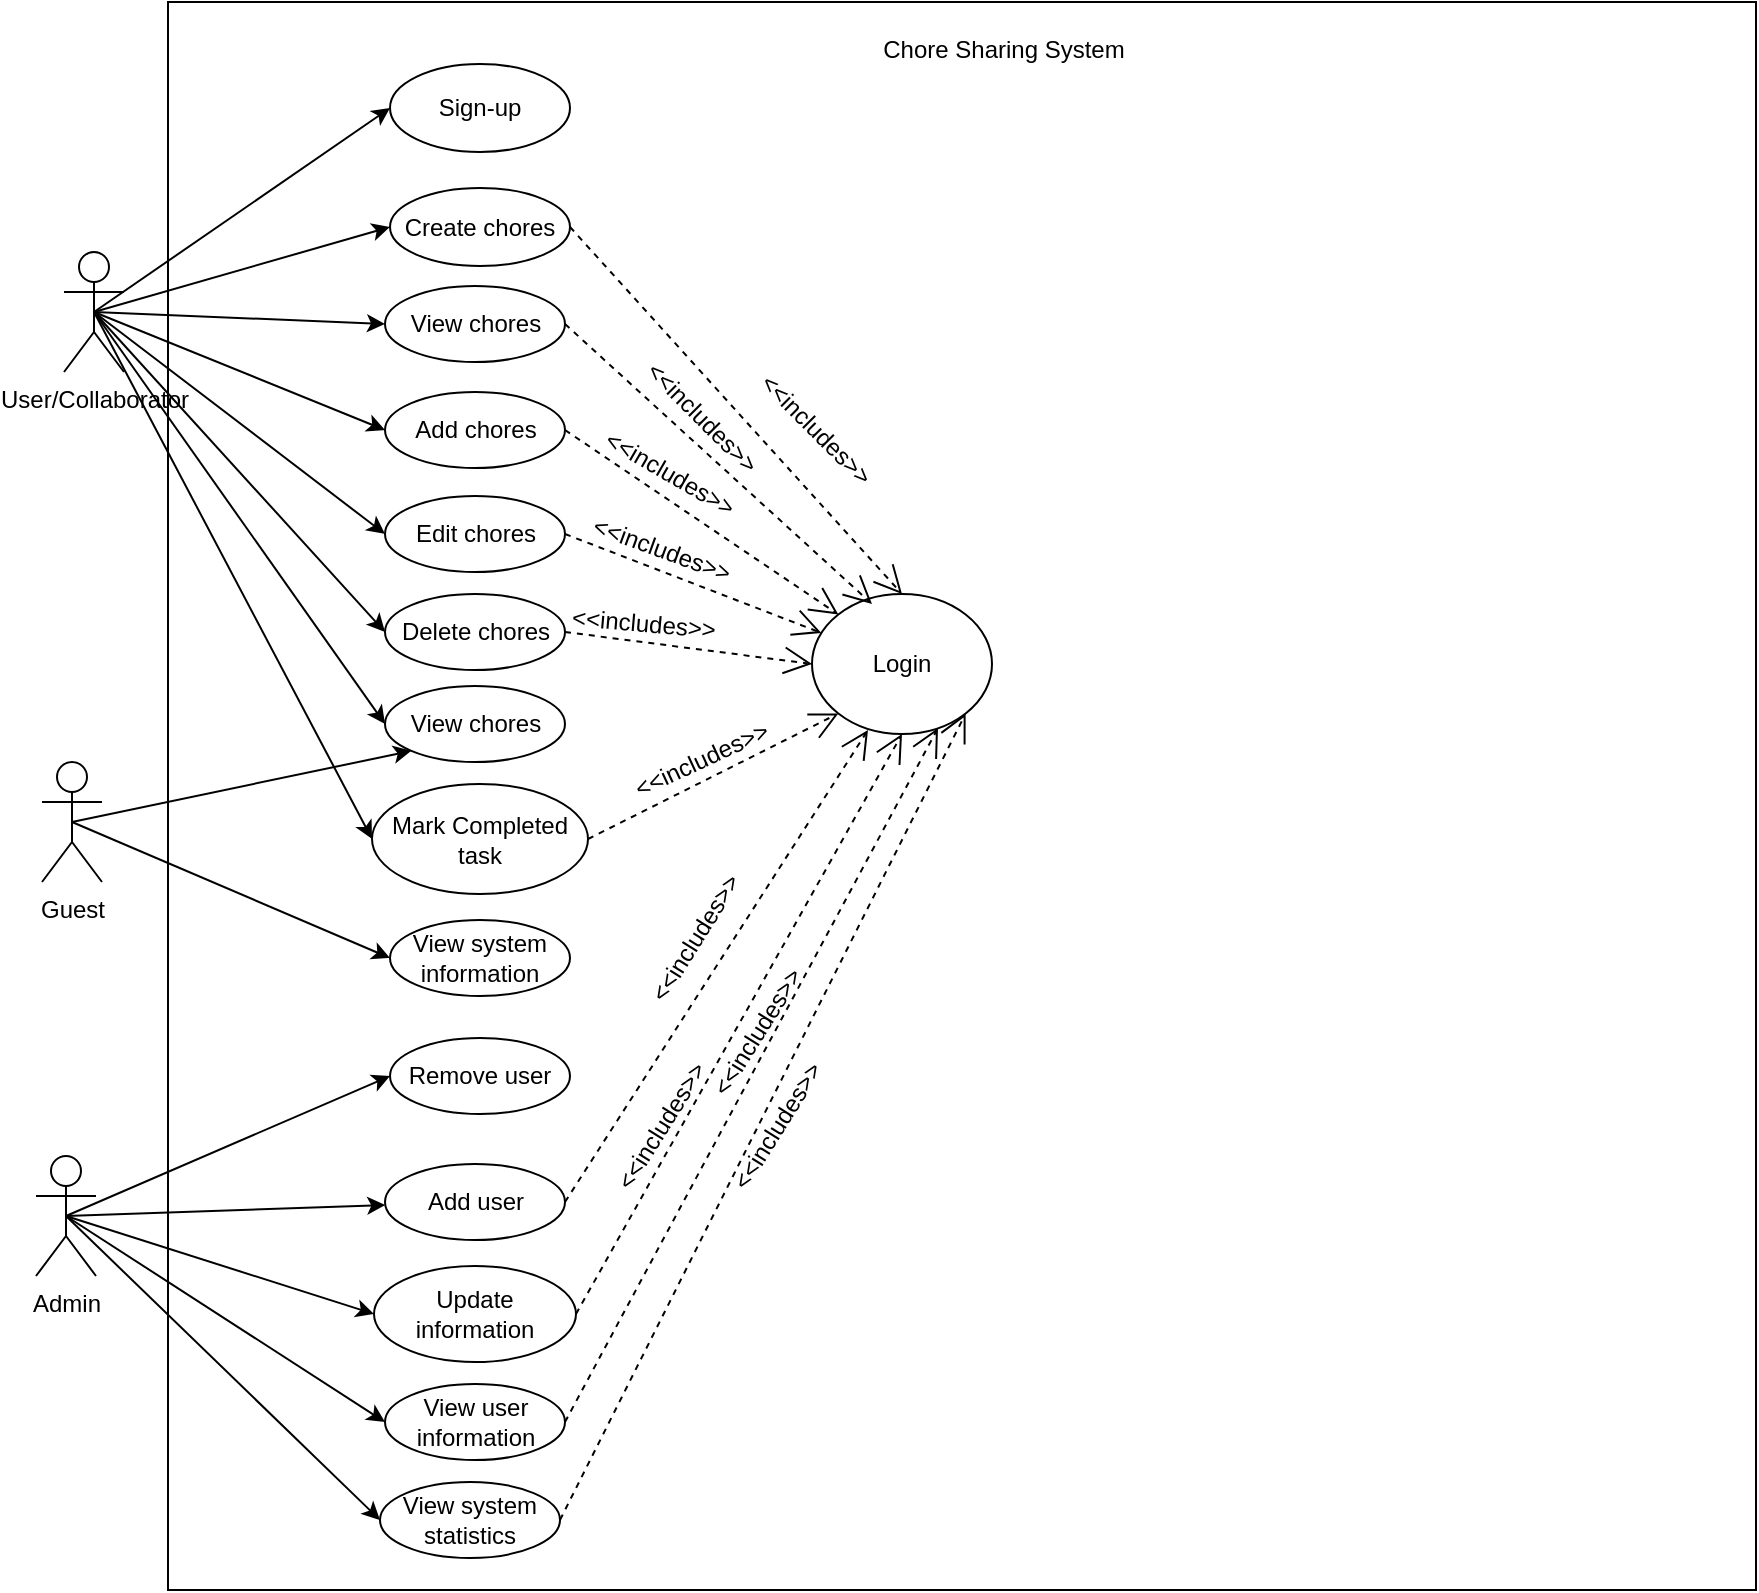 <mxfile version="20.8.18" type="device"><diagram name="Page-1" id="qNLHzyE6fZu-DQ99s-hu"><mxGraphModel dx="794" dy="1694" grid="0" gridSize="10" guides="1" tooltips="1" connect="1" arrows="1" fold="1" page="1" pageScale="1" pageWidth="827" pageHeight="1169" math="0" shadow="0"><root><mxCell id="0"/><mxCell id="1" parent="0"/><mxCell id="5NdW4i8yGZdW7Wfyy0fG-1" value="" style="whiteSpace=wrap;html=1;aspect=fixed;" parent="1" vertex="1"><mxGeometry x="86" y="-104" width="794" height="794" as="geometry"/></mxCell><mxCell id="5NdW4i8yGZdW7Wfyy0fG-2" value="Chore Sharing System" style="text;html=1;strokeColor=none;fillColor=none;align=center;verticalAlign=middle;whiteSpace=wrap;rounded=0;" parent="1" vertex="1"><mxGeometry x="426" y="-94" width="156" height="27" as="geometry"/></mxCell><mxCell id="5NdW4i8yGZdW7Wfyy0fG-3" value="User/Collaborator" style="shape=umlActor;verticalLabelPosition=bottom;verticalAlign=top;html=1;outlineConnect=0;" parent="1" vertex="1"><mxGeometry x="34" y="21" width="30" height="60" as="geometry"/></mxCell><mxCell id="5NdW4i8yGZdW7Wfyy0fG-4" value="Admin" style="shape=umlActor;verticalLabelPosition=bottom;verticalAlign=top;html=1;outlineConnect=0;" parent="1" vertex="1"><mxGeometry x="20" y="473" width="30" height="60" as="geometry"/></mxCell><mxCell id="5NdW4i8yGZdW7Wfyy0fG-5" value="Login" style="ellipse;whiteSpace=wrap;html=1;" parent="1" vertex="1"><mxGeometry x="408" y="192" width="90" height="70" as="geometry"/></mxCell><mxCell id="5NdW4i8yGZdW7Wfyy0fG-6" value="Create chores" style="ellipse;whiteSpace=wrap;html=1;" parent="1" vertex="1"><mxGeometry x="197" y="-11" width="90" height="39" as="geometry"/></mxCell><mxCell id="5NdW4i8yGZdW7Wfyy0fG-7" value="View chores" style="ellipse;whiteSpace=wrap;html=1;" parent="1" vertex="1"><mxGeometry x="194.5" y="38" width="90" height="38" as="geometry"/></mxCell><mxCell id="5NdW4i8yGZdW7Wfyy0fG-8" value="Update information" style="ellipse;whiteSpace=wrap;html=1;" parent="1" vertex="1"><mxGeometry x="189" y="528" width="101" height="48" as="geometry"/></mxCell><mxCell id="5NdW4i8yGZdW7Wfyy0fG-10" value="" style="endArrow=classic;html=1;rounded=0;exitX=0.5;exitY=0.5;exitDx=0;exitDy=0;exitPerimeter=0;entryX=0;entryY=0.5;entryDx=0;entryDy=0;" parent="1" source="5NdW4i8yGZdW7Wfyy0fG-3" target="5NdW4i8yGZdW7Wfyy0fG-7" edge="1"><mxGeometry width="50" height="50" relative="1" as="geometry"><mxPoint x="59" y="61" as="sourcePoint"/><mxPoint x="227" y="63" as="targetPoint"/></mxGeometry></mxCell><mxCell id="5NdW4i8yGZdW7Wfyy0fG-11" value="" style="endArrow=classic;html=1;rounded=0;exitX=0.5;exitY=0.5;exitDx=0;exitDy=0;exitPerimeter=0;entryX=0;entryY=0.5;entryDx=0;entryDy=0;" parent="1" source="5NdW4i8yGZdW7Wfyy0fG-4" target="5NdW4i8yGZdW7Wfyy0fG-8" edge="1"><mxGeometry width="50" height="50" relative="1" as="geometry"><mxPoint x="69" y="71" as="sourcePoint"/><mxPoint x="237" y="73" as="targetPoint"/></mxGeometry></mxCell><mxCell id="5NdW4i8yGZdW7Wfyy0fG-12" value="" style="endArrow=open;endSize=12;dashed=1;html=1;rounded=0;exitX=1;exitY=0.5;exitDx=0;exitDy=0;entryX=0.5;entryY=0;entryDx=0;entryDy=0;" parent="1" source="5NdW4i8yGZdW7Wfyy0fG-6" target="5NdW4i8yGZdW7Wfyy0fG-5" edge="1"><mxGeometry width="160" relative="1" as="geometry"><mxPoint x="346" y="126" as="sourcePoint"/><mxPoint x="506" y="126" as="targetPoint"/></mxGeometry></mxCell><mxCell id="5NdW4i8yGZdW7Wfyy0fG-13" value="" style="endArrow=open;endSize=12;dashed=1;html=1;rounded=0;exitX=1;exitY=0.5;exitDx=0;exitDy=0;" parent="1" source="5NdW4i8yGZdW7Wfyy0fG-7" edge="1"><mxGeometry width="160" relative="1" as="geometry"><mxPoint x="301.5" y="57" as="sourcePoint"/><mxPoint x="438" y="197" as="targetPoint"/></mxGeometry></mxCell><mxCell id="5NdW4i8yGZdW7Wfyy0fG-14" value="" style="endArrow=open;endSize=12;dashed=1;html=1;rounded=0;exitX=1;exitY=0.5;exitDx=0;exitDy=0;entryX=0.5;entryY=1;entryDx=0;entryDy=0;" parent="1" source="5NdW4i8yGZdW7Wfyy0fG-8" target="5NdW4i8yGZdW7Wfyy0fG-5" edge="1"><mxGeometry width="160" relative="1" as="geometry"><mxPoint x="327" y="74" as="sourcePoint"/><mxPoint x="473" y="212" as="targetPoint"/></mxGeometry></mxCell><mxCell id="yICZkkUuVJEjh6V4Jwdf-2" value="Sign-up" style="ellipse;whiteSpace=wrap;html=1;" vertex="1" parent="1"><mxGeometry x="197" y="-73" width="90" height="44" as="geometry"/></mxCell><mxCell id="yICZkkUuVJEjh6V4Jwdf-4" value="Add chores" style="ellipse;whiteSpace=wrap;html=1;" vertex="1" parent="1"><mxGeometry x="194.5" y="91" width="90" height="38" as="geometry"/></mxCell><mxCell id="yICZkkUuVJEjh6V4Jwdf-5" value="Edit chores" style="ellipse;whiteSpace=wrap;html=1;" vertex="1" parent="1"><mxGeometry x="194.5" y="143" width="90" height="38" as="geometry"/></mxCell><mxCell id="yICZkkUuVJEjh6V4Jwdf-6" value="Delete chores" style="ellipse;whiteSpace=wrap;html=1;" vertex="1" parent="1"><mxGeometry x="194.5" y="192" width="90" height="38" as="geometry"/></mxCell><mxCell id="yICZkkUuVJEjh6V4Jwdf-7" value="View chores" style="ellipse;whiteSpace=wrap;html=1;" vertex="1" parent="1"><mxGeometry x="194.5" y="238" width="90" height="38" as="geometry"/></mxCell><mxCell id="yICZkkUuVJEjh6V4Jwdf-8" value="Mark Completed task" style="ellipse;whiteSpace=wrap;html=1;" vertex="1" parent="1"><mxGeometry x="188" y="287" width="108" height="55" as="geometry"/></mxCell><mxCell id="yICZkkUuVJEjh6V4Jwdf-9" value="&amp;lt;&amp;lt;includes&amp;gt;&amp;gt;" style="text;html=1;strokeColor=none;fillColor=none;align=center;verticalAlign=middle;whiteSpace=wrap;rounded=0;rotation=45;" vertex="1" parent="1"><mxGeometry x="380" y="95" width="60" height="30" as="geometry"/></mxCell><mxCell id="yICZkkUuVJEjh6V4Jwdf-10" value="Add user" style="ellipse;whiteSpace=wrap;html=1;" vertex="1" parent="1"><mxGeometry x="194.5" y="477" width="90" height="38" as="geometry"/></mxCell><mxCell id="yICZkkUuVJEjh6V4Jwdf-11" value="Remove user" style="ellipse;whiteSpace=wrap;html=1;" vertex="1" parent="1"><mxGeometry x="197" y="414" width="90" height="38" as="geometry"/></mxCell><mxCell id="yICZkkUuVJEjh6V4Jwdf-12" value="View user information" style="ellipse;whiteSpace=wrap;html=1;" vertex="1" parent="1"><mxGeometry x="194.5" y="587" width="90" height="38" as="geometry"/></mxCell><mxCell id="yICZkkUuVJEjh6V4Jwdf-13" value="View system statistics" style="ellipse;whiteSpace=wrap;html=1;" vertex="1" parent="1"><mxGeometry x="192" y="636" width="90" height="38" as="geometry"/></mxCell><mxCell id="yICZkkUuVJEjh6V4Jwdf-14" value="" style="endArrow=classic;html=1;rounded=0;entryX=0;entryY=0.5;entryDx=0;entryDy=0;" edge="1" parent="1" target="yICZkkUuVJEjh6V4Jwdf-2"><mxGeometry width="50" height="50" relative="1" as="geometry"><mxPoint x="49" y="51" as="sourcePoint"/><mxPoint x="205" y="127" as="targetPoint"/></mxGeometry></mxCell><mxCell id="yICZkkUuVJEjh6V4Jwdf-15" value="" style="endArrow=classic;html=1;rounded=0;entryX=0;entryY=0.5;entryDx=0;entryDy=0;exitX=0.5;exitY=0.5;exitDx=0;exitDy=0;exitPerimeter=0;" edge="1" parent="1" source="5NdW4i8yGZdW7Wfyy0fG-3" target="5NdW4i8yGZdW7Wfyy0fG-6"><mxGeometry width="50" height="50" relative="1" as="geometry"><mxPoint x="69" y="71" as="sourcePoint"/><mxPoint x="215" y="137" as="targetPoint"/></mxGeometry></mxCell><mxCell id="yICZkkUuVJEjh6V4Jwdf-16" value="Guest" style="shape=umlActor;verticalLabelPosition=bottom;verticalAlign=top;html=1;outlineConnect=0;" vertex="1" parent="1"><mxGeometry x="23" y="276" width="30" height="60" as="geometry"/></mxCell><mxCell id="yICZkkUuVJEjh6V4Jwdf-17" value="View system information" style="ellipse;whiteSpace=wrap;html=1;" vertex="1" parent="1"><mxGeometry x="197" y="355" width="90" height="38" as="geometry"/></mxCell><mxCell id="yICZkkUuVJEjh6V4Jwdf-18" value="" style="endArrow=classic;html=1;rounded=0;entryX=0;entryY=0.5;entryDx=0;entryDy=0;exitX=0.5;exitY=0.5;exitDx=0;exitDy=0;exitPerimeter=0;" edge="1" parent="1" source="5NdW4i8yGZdW7Wfyy0fG-3" target="yICZkkUuVJEjh6V4Jwdf-4"><mxGeometry width="50" height="50" relative="1" as="geometry"><mxPoint x="51" y="49" as="sourcePoint"/><mxPoint x="207" y="19" as="targetPoint"/></mxGeometry></mxCell><mxCell id="yICZkkUuVJEjh6V4Jwdf-19" value="" style="endArrow=classic;html=1;rounded=0;entryX=0;entryY=0.5;entryDx=0;entryDy=0;exitX=0.5;exitY=0.5;exitDx=0;exitDy=0;exitPerimeter=0;" edge="1" parent="1" source="5NdW4i8yGZdW7Wfyy0fG-3" target="yICZkkUuVJEjh6V4Jwdf-5"><mxGeometry width="50" height="50" relative="1" as="geometry"><mxPoint x="69" y="71" as="sourcePoint"/><mxPoint x="217" y="29" as="targetPoint"/></mxGeometry></mxCell><mxCell id="yICZkkUuVJEjh6V4Jwdf-20" value="" style="endArrow=classic;html=1;rounded=0;entryX=0;entryY=0.5;entryDx=0;entryDy=0;exitX=0.5;exitY=0.5;exitDx=0;exitDy=0;exitPerimeter=0;" edge="1" parent="1" source="5NdW4i8yGZdW7Wfyy0fG-3" target="yICZkkUuVJEjh6V4Jwdf-6"><mxGeometry width="50" height="50" relative="1" as="geometry"><mxPoint x="59" y="61" as="sourcePoint"/><mxPoint x="205" y="172" as="targetPoint"/></mxGeometry></mxCell><mxCell id="yICZkkUuVJEjh6V4Jwdf-21" value="" style="endArrow=classic;html=1;rounded=0;entryX=0;entryY=0.5;entryDx=0;entryDy=0;exitX=0.5;exitY=0.5;exitDx=0;exitDy=0;exitPerimeter=0;" edge="1" parent="1" source="5NdW4i8yGZdW7Wfyy0fG-3" target="yICZkkUuVJEjh6V4Jwdf-7"><mxGeometry width="50" height="50" relative="1" as="geometry"><mxPoint x="59" y="61" as="sourcePoint"/><mxPoint x="205" y="221" as="targetPoint"/></mxGeometry></mxCell><mxCell id="yICZkkUuVJEjh6V4Jwdf-22" value="" style="endArrow=classic;html=1;rounded=0;entryX=0;entryY=0.5;entryDx=0;entryDy=0;exitX=0.5;exitY=0.5;exitDx=0;exitDy=0;exitPerimeter=0;" edge="1" parent="1" source="5NdW4i8yGZdW7Wfyy0fG-3" target="yICZkkUuVJEjh6V4Jwdf-8"><mxGeometry width="50" height="50" relative="1" as="geometry"><mxPoint x="59" y="61" as="sourcePoint"/><mxPoint x="205" y="267" as="targetPoint"/></mxGeometry></mxCell><mxCell id="yICZkkUuVJEjh6V4Jwdf-25" value="" style="endArrow=classic;html=1;rounded=0;exitX=0.5;exitY=0.5;exitDx=0;exitDy=0;exitPerimeter=0;entryX=0;entryY=1;entryDx=0;entryDy=0;" edge="1" parent="1" source="yICZkkUuVJEjh6V4Jwdf-16" target="yICZkkUuVJEjh6V4Jwdf-7"><mxGeometry width="50" height="50" relative="1" as="geometry"><mxPoint x="57" y="476" as="sourcePoint"/><mxPoint x="192" y="463" as="targetPoint"/></mxGeometry></mxCell><mxCell id="yICZkkUuVJEjh6V4Jwdf-26" value="" style="endArrow=classic;html=1;rounded=0;exitX=0.5;exitY=0.5;exitDx=0;exitDy=0;exitPerimeter=0;entryX=0;entryY=0.5;entryDx=0;entryDy=0;" edge="1" parent="1" source="yICZkkUuVJEjh6V4Jwdf-16" target="yICZkkUuVJEjh6V4Jwdf-17"><mxGeometry width="50" height="50" relative="1" as="geometry"><mxPoint x="49" y="469" as="sourcePoint"/><mxPoint x="218" y="280" as="targetPoint"/></mxGeometry></mxCell><mxCell id="yICZkkUuVJEjh6V4Jwdf-27" value="&amp;lt;&amp;lt;includes&amp;gt;&amp;gt;" style="text;html=1;strokeColor=none;fillColor=none;align=center;verticalAlign=middle;whiteSpace=wrap;rounded=0;rotation=45;" vertex="1" parent="1"><mxGeometry x="323" y="89" width="60" height="30" as="geometry"/></mxCell><mxCell id="yICZkkUuVJEjh6V4Jwdf-28" value="" style="endArrow=open;endSize=12;dashed=1;html=1;rounded=0;exitX=1;exitY=0.5;exitDx=0;exitDy=0;entryX=0;entryY=0;entryDx=0;entryDy=0;" edge="1" parent="1" source="yICZkkUuVJEjh6V4Jwdf-4" target="5NdW4i8yGZdW7Wfyy0fG-5"><mxGeometry width="160" relative="1" as="geometry"><mxPoint x="295" y="67" as="sourcePoint"/><mxPoint x="418" y="237" as="targetPoint"/></mxGeometry></mxCell><mxCell id="yICZkkUuVJEjh6V4Jwdf-29" value="" style="endArrow=open;endSize=12;dashed=1;html=1;rounded=0;exitX=1;exitY=0.5;exitDx=0;exitDy=0;" edge="1" parent="1" source="yICZkkUuVJEjh6V4Jwdf-5" target="5NdW4i8yGZdW7Wfyy0fG-5"><mxGeometry width="160" relative="1" as="geometry"><mxPoint x="295" y="120" as="sourcePoint"/><mxPoint x="431" y="212" as="targetPoint"/></mxGeometry></mxCell><mxCell id="yICZkkUuVJEjh6V4Jwdf-30" value="" style="endArrow=open;endSize=12;dashed=1;html=1;rounded=0;exitX=1;exitY=0.5;exitDx=0;exitDy=0;entryX=0;entryY=0.5;entryDx=0;entryDy=0;" edge="1" parent="1" source="yICZkkUuVJEjh6V4Jwdf-6" target="5NdW4i8yGZdW7Wfyy0fG-5"><mxGeometry width="160" relative="1" as="geometry"><mxPoint x="295" y="172" as="sourcePoint"/><mxPoint x="418" y="237" as="targetPoint"/></mxGeometry></mxCell><mxCell id="yICZkkUuVJEjh6V4Jwdf-32" value="" style="endArrow=open;endSize=12;dashed=1;html=1;rounded=0;exitX=1;exitY=0.5;exitDx=0;exitDy=0;entryX=0;entryY=1;entryDx=0;entryDy=0;" edge="1" parent="1" source="yICZkkUuVJEjh6V4Jwdf-8" target="5NdW4i8yGZdW7Wfyy0fG-5"><mxGeometry width="160" relative="1" as="geometry"><mxPoint x="295" y="267" as="sourcePoint"/><mxPoint x="431" y="262" as="targetPoint"/></mxGeometry></mxCell><mxCell id="yICZkkUuVJEjh6V4Jwdf-37" value="" style="endArrow=classic;html=1;rounded=0;exitX=0.5;exitY=0.5;exitDx=0;exitDy=0;exitPerimeter=0;entryX=0;entryY=0.5;entryDx=0;entryDy=0;" edge="1" parent="1" source="5NdW4i8yGZdW7Wfyy0fG-4" target="yICZkkUuVJEjh6V4Jwdf-11"><mxGeometry width="50" height="50" relative="1" as="geometry"><mxPoint x="44" y="374" as="sourcePoint"/><mxPoint x="203" y="442" as="targetPoint"/></mxGeometry></mxCell><mxCell id="yICZkkUuVJEjh6V4Jwdf-38" value="" style="endArrow=classic;html=1;rounded=0;exitX=0.5;exitY=0.5;exitDx=0;exitDy=0;exitPerimeter=0;" edge="1" parent="1" source="5NdW4i8yGZdW7Wfyy0fG-4" target="yICZkkUuVJEjh6V4Jwdf-10"><mxGeometry width="50" height="50" relative="1" as="geometry"><mxPoint x="45" y="513" as="sourcePoint"/><mxPoint x="207" y="443" as="targetPoint"/></mxGeometry></mxCell><mxCell id="yICZkkUuVJEjh6V4Jwdf-39" value="" style="endArrow=classic;html=1;rounded=0;exitX=0.5;exitY=0.5;exitDx=0;exitDy=0;exitPerimeter=0;entryX=0;entryY=0.5;entryDx=0;entryDy=0;" edge="1" parent="1" source="5NdW4i8yGZdW7Wfyy0fG-4" target="yICZkkUuVJEjh6V4Jwdf-12"><mxGeometry width="50" height="50" relative="1" as="geometry"><mxPoint x="45" y="513" as="sourcePoint"/><mxPoint x="205" y="508" as="targetPoint"/></mxGeometry></mxCell><mxCell id="yICZkkUuVJEjh6V4Jwdf-40" value="" style="endArrow=classic;html=1;rounded=0;exitX=0.5;exitY=0.5;exitDx=0;exitDy=0;exitPerimeter=0;entryX=0;entryY=0.5;entryDx=0;entryDy=0;" edge="1" parent="1" source="5NdW4i8yGZdW7Wfyy0fG-4" target="yICZkkUuVJEjh6V4Jwdf-13"><mxGeometry width="50" height="50" relative="1" as="geometry"><mxPoint x="45" y="513" as="sourcePoint"/><mxPoint x="205" y="616" as="targetPoint"/></mxGeometry></mxCell><mxCell id="yICZkkUuVJEjh6V4Jwdf-42" value="" style="endArrow=open;endSize=12;dashed=1;html=1;rounded=0;exitX=1;exitY=0.5;exitDx=0;exitDy=0;entryX=0.7;entryY=0.957;entryDx=0;entryDy=0;entryPerimeter=0;" edge="1" parent="1" source="yICZkkUuVJEjh6V4Jwdf-12" target="5NdW4i8yGZdW7Wfyy0fG-5"><mxGeometry width="160" relative="1" as="geometry"><mxPoint x="300" y="562" as="sourcePoint"/><mxPoint x="463" y="272" as="targetPoint"/></mxGeometry></mxCell><mxCell id="yICZkkUuVJEjh6V4Jwdf-44" value="" style="endArrow=open;endSize=12;dashed=1;html=1;rounded=0;exitX=1;exitY=0.5;exitDx=0;exitDy=0;entryX=1;entryY=1;entryDx=0;entryDy=0;" edge="1" parent="1" source="yICZkkUuVJEjh6V4Jwdf-13" target="5NdW4i8yGZdW7Wfyy0fG-5"><mxGeometry width="160" relative="1" as="geometry"><mxPoint x="295" y="616" as="sourcePoint"/><mxPoint x="481" y="269" as="targetPoint"/></mxGeometry></mxCell><mxCell id="yICZkkUuVJEjh6V4Jwdf-45" value="" style="endArrow=open;endSize=12;dashed=1;html=1;rounded=0;exitX=1;exitY=0.5;exitDx=0;exitDy=0;" edge="1" parent="1" source="yICZkkUuVJEjh6V4Jwdf-10"><mxGeometry width="160" relative="1" as="geometry"><mxPoint x="273" y="546" as="sourcePoint"/><mxPoint x="436" y="260" as="targetPoint"/></mxGeometry></mxCell><mxCell id="yICZkkUuVJEjh6V4Jwdf-47" value="&amp;lt;&amp;lt;includes&amp;gt;&amp;gt;" style="text;html=1;strokeColor=none;fillColor=none;align=center;verticalAlign=middle;whiteSpace=wrap;rounded=0;rotation=30;" vertex="1" parent="1"><mxGeometry x="307" y="117" width="60" height="30" as="geometry"/></mxCell><mxCell id="yICZkkUuVJEjh6V4Jwdf-48" value="&amp;lt;&amp;lt;includes&amp;gt;&amp;gt;" style="text;html=1;strokeColor=none;fillColor=none;align=center;verticalAlign=middle;whiteSpace=wrap;rounded=0;rotation=20;" vertex="1" parent="1"><mxGeometry x="303" y="155" width="60" height="30" as="geometry"/></mxCell><mxCell id="yICZkkUuVJEjh6V4Jwdf-49" value="&amp;lt;&amp;lt;includes&amp;gt;&amp;gt;" style="text;html=1;strokeColor=none;fillColor=none;align=center;verticalAlign=middle;whiteSpace=wrap;rounded=0;rotation=5;" vertex="1" parent="1"><mxGeometry x="294" y="192" width="60" height="30" as="geometry"/></mxCell><mxCell id="yICZkkUuVJEjh6V4Jwdf-50" value="&amp;lt;&amp;lt;includes&amp;gt;&amp;gt;" style="text;html=1;strokeColor=none;fillColor=none;align=center;verticalAlign=middle;whiteSpace=wrap;rounded=0;rotation=-25;" vertex="1" parent="1"><mxGeometry x="323" y="260" width="60" height="30" as="geometry"/></mxCell><mxCell id="yICZkkUuVJEjh6V4Jwdf-51" value="&amp;lt;&amp;lt;includes&amp;gt;&amp;gt;" style="text;html=1;strokeColor=none;fillColor=none;align=center;verticalAlign=middle;whiteSpace=wrap;rounded=0;rotation=-58;" vertex="1" parent="1"><mxGeometry x="320" y="349" width="60" height="30" as="geometry"/></mxCell><mxCell id="yICZkkUuVJEjh6V4Jwdf-52" value="&amp;lt;&amp;lt;includes&amp;gt;&amp;gt;" style="text;html=1;strokeColor=none;fillColor=none;align=center;verticalAlign=middle;whiteSpace=wrap;rounded=0;rotation=-58;" vertex="1" parent="1"><mxGeometry x="303" y="443" width="60" height="30" as="geometry"/></mxCell><mxCell id="yICZkkUuVJEjh6V4Jwdf-53" value="&amp;lt;&amp;lt;includes&amp;gt;&amp;gt;" style="text;html=1;strokeColor=none;fillColor=none;align=center;verticalAlign=middle;whiteSpace=wrap;rounded=0;rotation=-58;" vertex="1" parent="1"><mxGeometry x="351" y="396" width="60" height="30" as="geometry"/></mxCell><mxCell id="yICZkkUuVJEjh6V4Jwdf-54" value="&amp;lt;&amp;lt;includes&amp;gt;&amp;gt;" style="text;html=1;strokeColor=none;fillColor=none;align=center;verticalAlign=middle;whiteSpace=wrap;rounded=0;rotation=-58;" vertex="1" parent="1"><mxGeometry x="361" y="443" width="60" height="30" as="geometry"/></mxCell></root></mxGraphModel></diagram></mxfile>